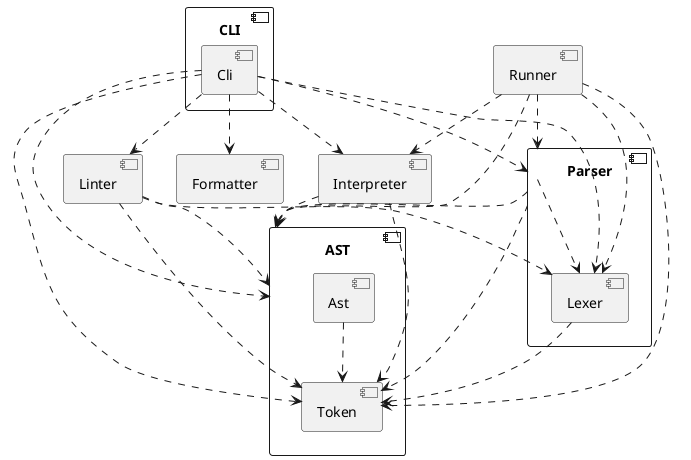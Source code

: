 @startuml
'https://plantuml.com/class-diagram

component AST {
    [Ast] ..> [Token]
}

component Parser {
    [Parser] ..> [AST]
    [Parser] ..> [Token]
    [Parser] ..> [Lexer]
}

component Lexer {
    [Lexer] ..> [Token]
}

component Formatter {
}

component Interpreter {
    [Interpreter] ..> [AST]
    [Interpreter] ..> [Token]
}

component Linter {
    [Linter] ..> [AST]
    [Linter] ..> [Token]
    [Linter] ..> [Lexer]
}

component Runner {
    [Runner] ..> [AST]
    [Runner] ..> [Token]
    [Runner] ..> [Lexer]
    [Runner] ..> [Parser]
    [Runner] ..> [Interpreter]
}

component CLI {
    [Cli] ..> [Lexer]
    [Cli] ..> [Parser]
    [Cli] ..> [Interpreter]
    [Cli] ..> [AST]
    [Cli] ..> [Token]
    [Cli] ..> [Linter]
    [Cli] ..> [Formatter]
}
component Token {
}


@enduml